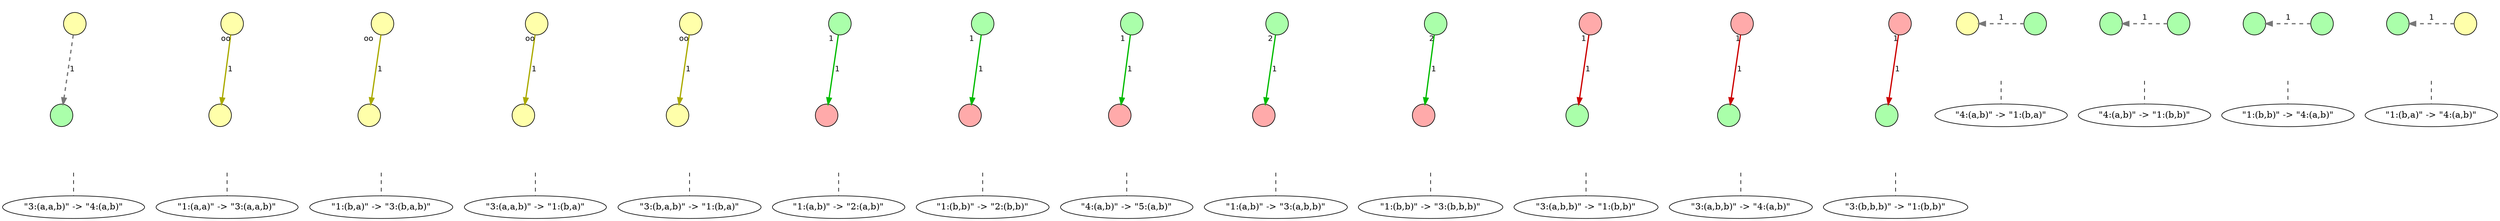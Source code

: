 
digraph{
rankdir=TB

subgraph cluster_0 {
    style=filled;
    color=transparent;
    e0_start [fontsize=14, height=0, style=filled, width=0, fillcolor="#FFFFAA", fontname=Courier, shape=circle, label=" "];
e0_end [fontsize=14, style="filled,rounded", height=0, fillcolor="#AAFFAA", width=0, fontname=Courier, shape=circle, label=" "];

    e0_start -> e0_end [ fontname=Helvetica,fontsize=12,penwidth=2,pensize=5,style=dashed,constraint=true,color="#777777", minlen=2, label=1 ];
    e0_inv [style=invis]
    e0_start -> e0_inv [style=invis]
    e0_end -> e0_inv [style=invis]
};
            

subgraph cluster_1 {
    style=filled;
    color=transparent;
    e1_start [fontsize=14, height=0, style=filled, width=0, fillcolor="#FFFFAA", fontname=Courier, shape=circle, label=" "];
e1_end [fontsize=14, height=0, style=filled, width=0, fillcolor="#FFFFAA", fontname=Courier, shape=circle, label=" "];

    e1_start -> e1_end [ fontname=Helvetica,fontsize=12,penwidth=2,pensize=5,color="#AAAA00",taillabel="         oo", minlen=2, label=1 ];
    e1_inv [style=invis]
    e1_start -> e1_inv [style=invis]
    e1_end -> e1_inv [style=invis]
};
            

subgraph cluster_2 {
    style=filled;
    color=transparent;
    e2_start [fontsize=14, height=0, style=filled, width=0, fillcolor="#FFFFAA", fontname=Courier, shape=circle, label=" "];
e2_end [fontsize=14, height=0, style=filled, width=0, fillcolor="#FFFFAA", fontname=Courier, shape=circle, label=" "];

    e2_start -> e2_end [ fontname=Helvetica,taillabel="oo   ",fontsize=12,penwidth=2,pensize=5,color="#AAAA00", minlen=2, label=1 ];
    e2_inv [style=invis]
    e2_start -> e2_inv [style=invis]
    e2_end -> e2_inv [style=invis]
};
            

subgraph cluster_3 {
    style=filled;
    color=transparent;
    e3_start [fontsize=14, height=0, style=filled, width=0, fillcolor="#FFFFAA", fontname=Courier, shape=circle, label=" "];
e3_end [fontsize=14, height=0, style=filled, width=0, fillcolor="#FFFFAA", fontname=Courier, shape=circle, label=" "];

    e3_start -> e3_end [ fontname=Helvetica,fontsize=12,penwidth=2,pensize=5,color="#AAAA00",taillabel="          oo", minlen=2, label=1 ];
    e3_inv [style=invis]
    e3_start -> e3_inv [style=invis]
    e3_end -> e3_inv [style=invis]
};
            

subgraph cluster_4 {
    style=filled;
    color=transparent;
    e4_start [fontsize=14, height=0, style=filled, width=0, fillcolor="#FFFFAA", fontname=Courier, shape=circle, label=" "];
e4_end [fontsize=14, height=0, style=filled, width=0, fillcolor="#FFFFAA", fontname=Courier, shape=circle, label=" "];

    e4_start -> e4_end [ fontname=Helvetica,fontsize=12,penwidth=2,pensize=5,color="#AAAA00",taillabel="    oo", minlen=2, label=1 ];
    e4_inv [style=invis]
    e4_start -> e4_inv [style=invis]
    e4_end -> e4_inv [style=invis]
};
            

subgraph cluster_5 {
    style=filled;
    color=transparent;
    e5_start [fontsize=14, style="filled,rounded", height=0, fillcolor="#AAFFAA", width=0, fontname=Courier, shape=circle, label=" "];
e5_end [fontsize=14, height=0, style=filled, width=0, fontname=Courier, fillcolor="#FFAAAA", shape=circle, label=" "];

    e5_start -> e5_end [ fontname=Helvetica,fontsize=12,penwidth=2,pensize=5,color="#00BB00",taillabel=" 1  ", minlen=2, label=1 ];
    e5_inv [style=invis]
    e5_start -> e5_inv [style=invis]
    e5_end -> e5_inv [style=invis]
};
            

subgraph cluster_6 {
    style=filled;
    color=transparent;
    e6_start [fontsize=14, style="filled,rounded", height=0, fillcolor="#AAFFAA", width=0, fontname=Courier, shape=circle, label=" "];
e6_end [fontsize=14, height=0, style=filled, width=0, fontname=Courier, fillcolor="#FFAAAA", shape=circle, label=" "];

    e6_start -> e6_end [ taillabel="1   ",fontname=Helvetica,fontsize=12,penwidth=2,pensize=5,color="#00BB00", minlen=2, label=1 ];
    e6_inv [style=invis]
    e6_start -> e6_inv [style=invis]
    e6_end -> e6_inv [style=invis]
};
            

subgraph cluster_7 {
    style=filled;
    color=transparent;
    e7_start [fontsize=14, style="filled,rounded", height=0, fillcolor="#AAFFAA", width=0, fontname=Courier, shape=circle, label=" "];
e7_end [fontsize=14, height=0, style=filled, width=0, fontname=Courier, fillcolor="#FFAAAA", shape=circle, label=" "];

    e7_start -> e7_end [ fontname=Helvetica,fontsize=12,penwidth=2,pensize=5,taillabel="1  ",color="#00BB00", minlen=2, label=1 ];
    e7_inv [style=invis]
    e7_start -> e7_inv [style=invis]
    e7_end -> e7_inv [style=invis]
};
            

subgraph cluster_8 {
    style=filled;
    color=transparent;
    e8_start [fontsize=14, style="filled,rounded", height=0, fillcolor="#AAFFAA", width=0, fontname=Courier, shape=circle, label=" "];
e8_end [fontsize=14, height=0, style=filled, width=0, fontname=Courier, fillcolor="#FFAAAA", shape=circle, label=" "];

    e8_start -> e8_end [ fontname=Helvetica,taillabel="2 ",fontsize=12,penwidth=2,pensize=5,color="#00BB00", minlen=2, label=1 ];
    e8_inv [style=invis]
    e8_start -> e8_inv [style=invis]
    e8_end -> e8_inv [style=invis]
};
            

subgraph cluster_9 {
    style=filled;
    color=transparent;
    e9_start [fontsize=14, style="filled,rounded", height=0, fillcolor="#AAFFAA", width=0, fontname=Courier, shape=circle, label=" "];
e9_end [fontsize=14, height=0, style=filled, width=0, fontname=Courier, fillcolor="#FFAAAA", shape=circle, label=" "];

    e9_start -> e9_end [ fontname=Helvetica,taillabel="2",fontsize=12,penwidth=2,pensize=5,color="#00BB00", minlen=2, label=1 ];
    e9_inv [style=invis]
    e9_start -> e9_inv [style=invis]
    e9_end -> e9_inv [style=invis]
};
            

subgraph cluster_10 {
    style=filled;
    color=transparent;
    e10_start [fontsize=14, height=0, style=filled, width=0, fontname=Courier, fillcolor="#FFAAAA", shape=circle, label=" "];
e10_end [fontsize=14, style="filled,rounded", height=0, fillcolor="#AAFFAA", width=0, fontname=Courier, shape=circle, label=" "];

    e10_start -> e10_end [ color="#CC0000",fontname=Helvetica,fontsize=12,penwidth=2,pensize=5,taillabel="1 ", minlen=2, label=1 ];
    e10_inv [style=invis]
    e10_start -> e10_inv [style=invis]
    e10_end -> e10_inv [style=invis]
};
            

subgraph cluster_11 {
    style=filled;
    color=transparent;
    e11_start [fontsize=14, height=0, style=filled, width=0, fontname=Courier, fillcolor="#FFAAAA", shape=circle, label=" "];
e11_end [fontsize=14, style="filled,rounded", height=0, fillcolor="#AAFFAA", width=0, fontname=Courier, shape=circle, label=" "];

    e11_start -> e11_end [ color="#CC0000",fontname=Helvetica,fontsize=12,penwidth=2,pensize=5,taillabel="1", minlen=2, label=1 ];
    e11_inv [style=invis]
    e11_start -> e11_inv [style=invis]
    e11_end -> e11_inv [style=invis]
};
            

subgraph cluster_12 {
    style=filled;
    color=transparent;
    e12_start [fontsize=14, height=0, style=filled, width=0, fontname=Courier, fillcolor="#FFAAAA", shape=circle, label=" "];
e12_end [fontsize=14, style="filled,rounded", height=0, fillcolor="#AAFFAA", width=0, fontname=Courier, shape=circle, label=" "];

    e12_start -> e12_end [ color="#CC0000",fontname=Helvetica,fontsize=12,penwidth=2,pensize=5,taillabel=" 1", minlen=2, label=1 ];
    e12_inv [style=invis]
    e12_start -> e12_inv [style=invis]
    e12_end -> e12_inv [style=invis]
};
            

subgraph cluster_13 {
    style=filled;
    color=transparent;
    e13_start [fontsize=14, style="filled,rounded", height=0, fillcolor="#AAFFAA", width=0, fontname=Courier, shape=circle, label=" "];
e13_end [fontsize=14, height=0, style=filled, width=0, fillcolor="#FFFFAA", fontname=Courier, shape=circle, label=" "];

    e13_start -> e13_end [ fontname=Helvetica,fontsize=12,penwidth=2,pensize=5,style=dashed,taillabel="",constraint=false,color="#777777", minlen=2, label=1 ];
    e13_inv [style=invis]
    e13_start -> e13_inv [style=invis]
    e13_end -> e13_inv [style=invis]
};
            

subgraph cluster_14 {
    style=filled;
    color=transparent;
    e14_start [fontsize=14, style="filled,rounded", height=0, fillcolor="#AAFFAA", width=0, fontname=Courier, shape=circle, label=" "];
e14_end [fontsize=14, style="filled,rounded", height=0, fillcolor="#AAFFAA", width=0, fontname=Courier, shape=circle, label=" "];

    e14_start -> e14_end [ fontname=Helvetica,fontsize=12,penwidth=2,pensize=5,style=dashed,taillabel="",constraint=false,color="#777777", minlen=2, label=1 ];
    e14_inv [style=invis]
    e14_start -> e14_inv [style=invis]
    e14_end -> e14_inv [style=invis]
};
            

subgraph cluster_15 {
    style=filled;
    color=transparent;
    e15_start [fontsize=14, style="filled,rounded", height=0, fillcolor="#AAFFAA", width=0, fontname=Courier, shape=circle, label=" "];
e15_end [fontsize=14, style="filled,rounded", height=0, fillcolor="#AAFFAA", width=0, fontname=Courier, shape=circle, label=" "];

    e15_start -> e15_end [ fontname=Helvetica,fontsize=12,penwidth=2,pensize=5,style=dashed,constraint=false,color="#777777", minlen=2, label=1 ];
    e15_inv [style=invis]
    e15_start -> e15_inv [style=invis]
    e15_end -> e15_inv [style=invis]
};
            

subgraph cluster_16 {
    style=filled;
    color=transparent;
    e16_start [fontsize=14, height=0, style=filled, width=0, fillcolor="#FFFFAA", fontname=Courier, shape=circle, label=" "];
e16_end [fontsize=14, style="filled,rounded", height=0, fillcolor="#AAFFAA", width=0, fontname=Courier, shape=circle, label=" "];

    e16_start -> e16_end [ fontname=Helvetica,fontsize=12,penwidth=2,pensize=5,style=dashed,constraint=false,color="#777777", minlen=2, label=1 ];
    e16_inv [style=invis]
    e16_start -> e16_inv [style=invis]
    e16_end -> e16_inv [style=invis]
};
            
n17 [ label="\"3:(a,a,b)\" -> \"4:(a,b)\""];
e0_inv -> n17 [dir=none, style=dashed];
n18 [ label="\"1:(a,a)\" -> \"3:(a,a,b)\""];
e1_inv -> n18 [dir=none, style=dashed];
n19 [ label="\"1:(b,a)\" -> \"3:(b,a,b)\""];
e2_inv -> n19 [dir=none, style=dashed];
n20 [ label="\"3:(a,a,b)\" -> \"1:(b,a)\""];
e3_inv -> n20 [dir=none, style=dashed];
n21 [ label="\"3:(b,a,b)\" -> \"1:(b,a)\""];
e4_inv -> n21 [dir=none, style=dashed];
n22 [ label="\"1:(a,b)\" -> \"2:(a,b)\""];
e5_inv -> n22 [dir=none, style=dashed];
n23 [ label="\"1:(b,b)\" -> \"2:(b,b)\""];
e6_inv -> n23 [dir=none, style=dashed];
n24 [ label="\"4:(a,b)\" -> \"5:(a,b)\""];
e7_inv -> n24 [dir=none, style=dashed];
n25 [ label="\"1:(a,b)\" -> \"3:(a,b,b)\""];
e8_inv -> n25 [dir=none, style=dashed];
n26 [ label="\"1:(b,b)\" -> \"3:(b,b,b)\""];
e9_inv -> n26 [dir=none, style=dashed];
n27 [ label="\"3:(a,b,b)\" -> \"1:(b,b)\""];
e10_inv -> n27 [dir=none, style=dashed];
n28 [ label="\"3:(a,b,b)\" -> \"4:(a,b)\""];
e11_inv -> n28 [dir=none, style=dashed];
n29 [ label="\"3:(b,b,b)\" -> \"1:(b,b)\""];
e12_inv -> n29 [dir=none, style=dashed];
n30 [ label="\"4:(a,b)\" -> \"1:(b,a)\""];
e13_inv -> n30 [dir=none, style=dashed];
n31 [ label="\"4:(a,b)\" -> \"1:(b,b)\""];
e14_inv -> n31 [dir=none, style=dashed];
n32 [ label="\"1:(b,b)\" -> \"4:(a,b)\""];
e15_inv -> n32 [dir=none, style=dashed];
n33 [ label="\"1:(b,a)\" -> \"4:(a,b)\""];
e16_inv -> n33 [dir=none, style=dashed];

}
            